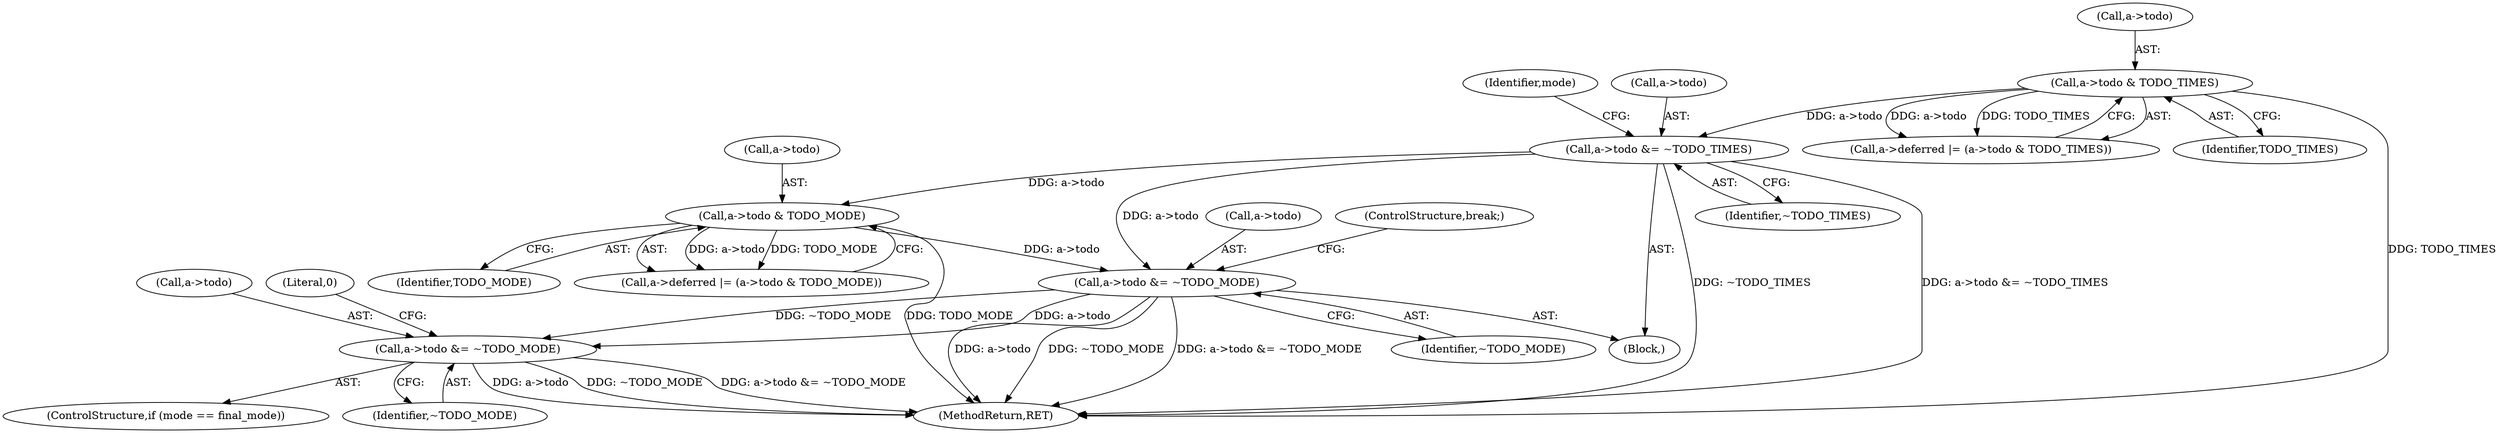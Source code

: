 digraph "0_libarchive_dfd6b54ce33960e420fb206d8872fb759b577ad9_1@pointer" {
"1000304" [label="(Call,a->todo &= ~TODO_MODE)"];
"1000299" [label="(Call,a->todo & TODO_MODE)"];
"1000280" [label="(Call,a->todo &= ~TODO_TIMES)"];
"1000275" [label="(Call,a->todo & TODO_TIMES)"];
"1000327" [label="(Call,a->todo &= ~TODO_MODE)"];
"1000327" [label="(Call,a->todo &= ~TODO_MODE)"];
"1000279" [label="(Identifier,TODO_TIMES)"];
"1000281" [label="(Call,a->todo)"];
"1000334" [label="(MethodReturn,RET)"];
"1000331" [label="(Identifier,~TODO_MODE)"];
"1000270" [label="(Block,)"];
"1000303" [label="(Identifier,TODO_MODE)"];
"1000284" [label="(Identifier,~TODO_TIMES)"];
"1000295" [label="(Call,a->deferred |= (a->todo & TODO_MODE))"];
"1000323" [label="(ControlStructure,if (mode == final_mode))"];
"1000305" [label="(Call,a->todo)"];
"1000271" [label="(Call,a->deferred |= (a->todo & TODO_TIMES))"];
"1000309" [label="(ControlStructure,break;)"];
"1000308" [label="(Identifier,~TODO_MODE)"];
"1000299" [label="(Call,a->todo & TODO_MODE)"];
"1000300" [label="(Call,a->todo)"];
"1000304" [label="(Call,a->todo &= ~TODO_MODE)"];
"1000275" [label="(Call,a->todo & TODO_TIMES)"];
"1000288" [label="(Identifier,mode)"];
"1000280" [label="(Call,a->todo &= ~TODO_TIMES)"];
"1000276" [label="(Call,a->todo)"];
"1000333" [label="(Literal,0)"];
"1000328" [label="(Call,a->todo)"];
"1000304" -> "1000270"  [label="AST: "];
"1000304" -> "1000308"  [label="CFG: "];
"1000305" -> "1000304"  [label="AST: "];
"1000308" -> "1000304"  [label="AST: "];
"1000309" -> "1000304"  [label="CFG: "];
"1000304" -> "1000334"  [label="DDG: a->todo &= ~TODO_MODE"];
"1000304" -> "1000334"  [label="DDG: a->todo"];
"1000304" -> "1000334"  [label="DDG: ~TODO_MODE"];
"1000299" -> "1000304"  [label="DDG: a->todo"];
"1000280" -> "1000304"  [label="DDG: a->todo"];
"1000304" -> "1000327"  [label="DDG: a->todo"];
"1000304" -> "1000327"  [label="DDG: ~TODO_MODE"];
"1000299" -> "1000295"  [label="AST: "];
"1000299" -> "1000303"  [label="CFG: "];
"1000300" -> "1000299"  [label="AST: "];
"1000303" -> "1000299"  [label="AST: "];
"1000295" -> "1000299"  [label="CFG: "];
"1000299" -> "1000334"  [label="DDG: TODO_MODE"];
"1000299" -> "1000295"  [label="DDG: a->todo"];
"1000299" -> "1000295"  [label="DDG: TODO_MODE"];
"1000280" -> "1000299"  [label="DDG: a->todo"];
"1000280" -> "1000270"  [label="AST: "];
"1000280" -> "1000284"  [label="CFG: "];
"1000281" -> "1000280"  [label="AST: "];
"1000284" -> "1000280"  [label="AST: "];
"1000288" -> "1000280"  [label="CFG: "];
"1000280" -> "1000334"  [label="DDG: ~TODO_TIMES"];
"1000280" -> "1000334"  [label="DDG: a->todo &= ~TODO_TIMES"];
"1000275" -> "1000280"  [label="DDG: a->todo"];
"1000275" -> "1000271"  [label="AST: "];
"1000275" -> "1000279"  [label="CFG: "];
"1000276" -> "1000275"  [label="AST: "];
"1000279" -> "1000275"  [label="AST: "];
"1000271" -> "1000275"  [label="CFG: "];
"1000275" -> "1000334"  [label="DDG: TODO_TIMES"];
"1000275" -> "1000271"  [label="DDG: a->todo"];
"1000275" -> "1000271"  [label="DDG: TODO_TIMES"];
"1000327" -> "1000323"  [label="AST: "];
"1000327" -> "1000331"  [label="CFG: "];
"1000328" -> "1000327"  [label="AST: "];
"1000331" -> "1000327"  [label="AST: "];
"1000333" -> "1000327"  [label="CFG: "];
"1000327" -> "1000334"  [label="DDG: a->todo"];
"1000327" -> "1000334"  [label="DDG: ~TODO_MODE"];
"1000327" -> "1000334"  [label="DDG: a->todo &= ~TODO_MODE"];
}
